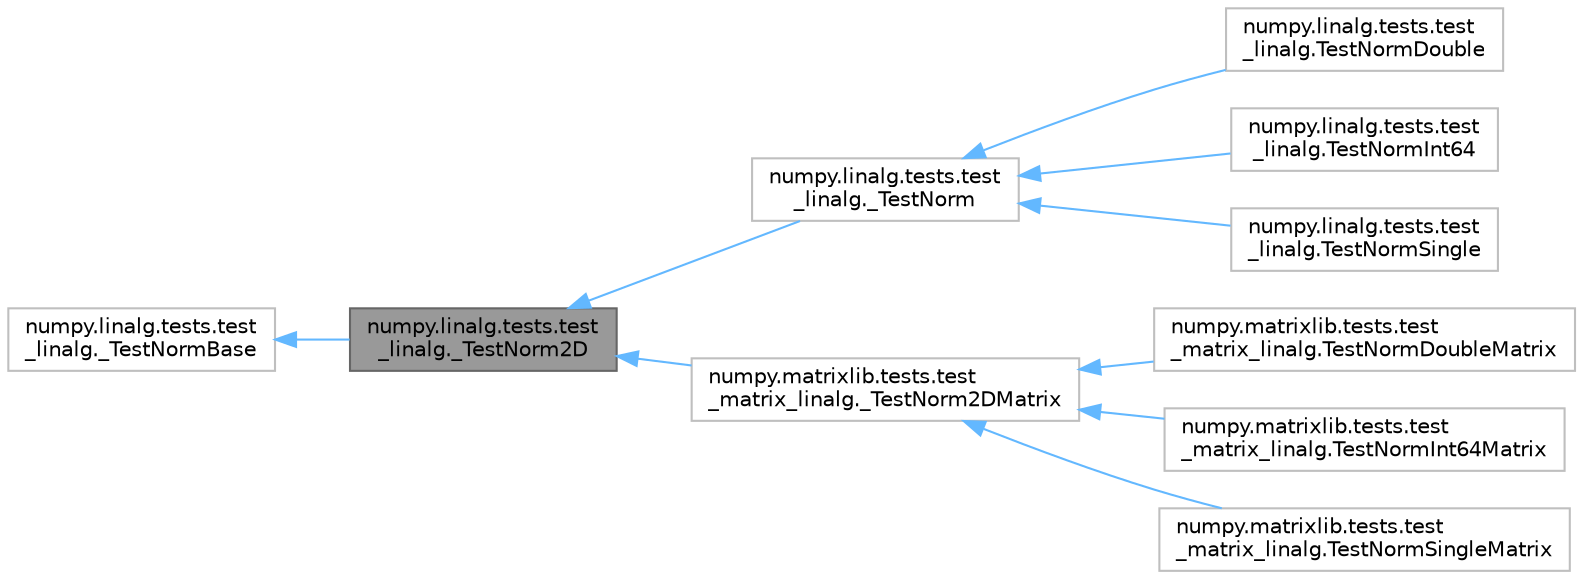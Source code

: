 digraph "numpy.linalg.tests.test_linalg._TestNorm2D"
{
 // LATEX_PDF_SIZE
  bgcolor="transparent";
  edge [fontname=Helvetica,fontsize=10,labelfontname=Helvetica,labelfontsize=10];
  node [fontname=Helvetica,fontsize=10,shape=box,height=0.2,width=0.4];
  rankdir="LR";
  Node1 [id="Node000001",label="numpy.linalg.tests.test\l_linalg._TestNorm2D",height=0.2,width=0.4,color="gray40", fillcolor="grey60", style="filled", fontcolor="black",tooltip=" "];
  Node2 -> Node1 [id="edge10_Node000001_Node000002",dir="back",color="steelblue1",style="solid",tooltip=" "];
  Node2 [id="Node000002",label="numpy.linalg.tests.test\l_linalg._TestNormBase",height=0.2,width=0.4,color="grey75", fillcolor="white", style="filled",URL="$d6/d2d/classnumpy_1_1linalg_1_1tests_1_1test__linalg_1_1__TestNormBase.html",tooltip=" "];
  Node1 -> Node3 [id="edge11_Node000001_Node000003",dir="back",color="steelblue1",style="solid",tooltip=" "];
  Node3 [id="Node000003",label="numpy.linalg.tests.test\l_linalg._TestNorm",height=0.2,width=0.4,color="grey75", fillcolor="white", style="filled",URL="$df/d7d/classnumpy_1_1linalg_1_1tests_1_1test__linalg_1_1__TestNorm.html",tooltip=" "];
  Node3 -> Node4 [id="edge12_Node000003_Node000004",dir="back",color="steelblue1",style="solid",tooltip=" "];
  Node4 [id="Node000004",label="numpy.linalg.tests.test\l_linalg.TestNormDouble",height=0.2,width=0.4,color="grey75", fillcolor="white", style="filled",URL="$d7/d14/classnumpy_1_1linalg_1_1tests_1_1test__linalg_1_1TestNormDouble.html",tooltip=" "];
  Node3 -> Node5 [id="edge13_Node000003_Node000005",dir="back",color="steelblue1",style="solid",tooltip=" "];
  Node5 [id="Node000005",label="numpy.linalg.tests.test\l_linalg.TestNormInt64",height=0.2,width=0.4,color="grey75", fillcolor="white", style="filled",URL="$d3/d77/classnumpy_1_1linalg_1_1tests_1_1test__linalg_1_1TestNormInt64.html",tooltip=" "];
  Node3 -> Node6 [id="edge14_Node000003_Node000006",dir="back",color="steelblue1",style="solid",tooltip=" "];
  Node6 [id="Node000006",label="numpy.linalg.tests.test\l_linalg.TestNormSingle",height=0.2,width=0.4,color="grey75", fillcolor="white", style="filled",URL="$d2/db3/classnumpy_1_1linalg_1_1tests_1_1test__linalg_1_1TestNormSingle.html",tooltip=" "];
  Node1 -> Node7 [id="edge15_Node000001_Node000007",dir="back",color="steelblue1",style="solid",tooltip=" "];
  Node7 [id="Node000007",label="numpy.matrixlib.tests.test\l_matrix_linalg._TestNorm2DMatrix",height=0.2,width=0.4,color="grey75", fillcolor="white", style="filled",URL="$df/dd7/classnumpy_1_1matrixlib_1_1tests_1_1test__matrix__linalg_1_1__TestNorm2DMatrix.html",tooltip=" "];
  Node7 -> Node8 [id="edge16_Node000007_Node000008",dir="back",color="steelblue1",style="solid",tooltip=" "];
  Node8 [id="Node000008",label="numpy.matrixlib.tests.test\l_matrix_linalg.TestNormDoubleMatrix",height=0.2,width=0.4,color="grey75", fillcolor="white", style="filled",URL="$d6/ddc/classnumpy_1_1matrixlib_1_1tests_1_1test__matrix__linalg_1_1TestNormDoubleMatrix.html",tooltip=" "];
  Node7 -> Node9 [id="edge17_Node000007_Node000009",dir="back",color="steelblue1",style="solid",tooltip=" "];
  Node9 [id="Node000009",label="numpy.matrixlib.tests.test\l_matrix_linalg.TestNormInt64Matrix",height=0.2,width=0.4,color="grey75", fillcolor="white", style="filled",URL="$d6/dfc/classnumpy_1_1matrixlib_1_1tests_1_1test__matrix__linalg_1_1TestNormInt64Matrix.html",tooltip=" "];
  Node7 -> Node10 [id="edge18_Node000007_Node000010",dir="back",color="steelblue1",style="solid",tooltip=" "];
  Node10 [id="Node000010",label="numpy.matrixlib.tests.test\l_matrix_linalg.TestNormSingleMatrix",height=0.2,width=0.4,color="grey75", fillcolor="white", style="filled",URL="$d2/dd4/classnumpy_1_1matrixlib_1_1tests_1_1test__matrix__linalg_1_1TestNormSingleMatrix.html",tooltip=" "];
}
